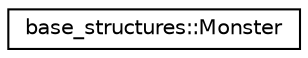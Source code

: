 digraph "Graphical Class Hierarchy"
{
  edge [fontname="Helvetica",fontsize="10",labelfontname="Helvetica",labelfontsize="10"];
  node [fontname="Helvetica",fontsize="10",shape=record];
  rankdir="LR";
  Node0 [label="base_structures::Monster",height=0.2,width=0.4,color="black", fillcolor="white", style="filled",URL="$classbase__structures_1_1Monster.html",tooltip="Base monster class. "];
}
